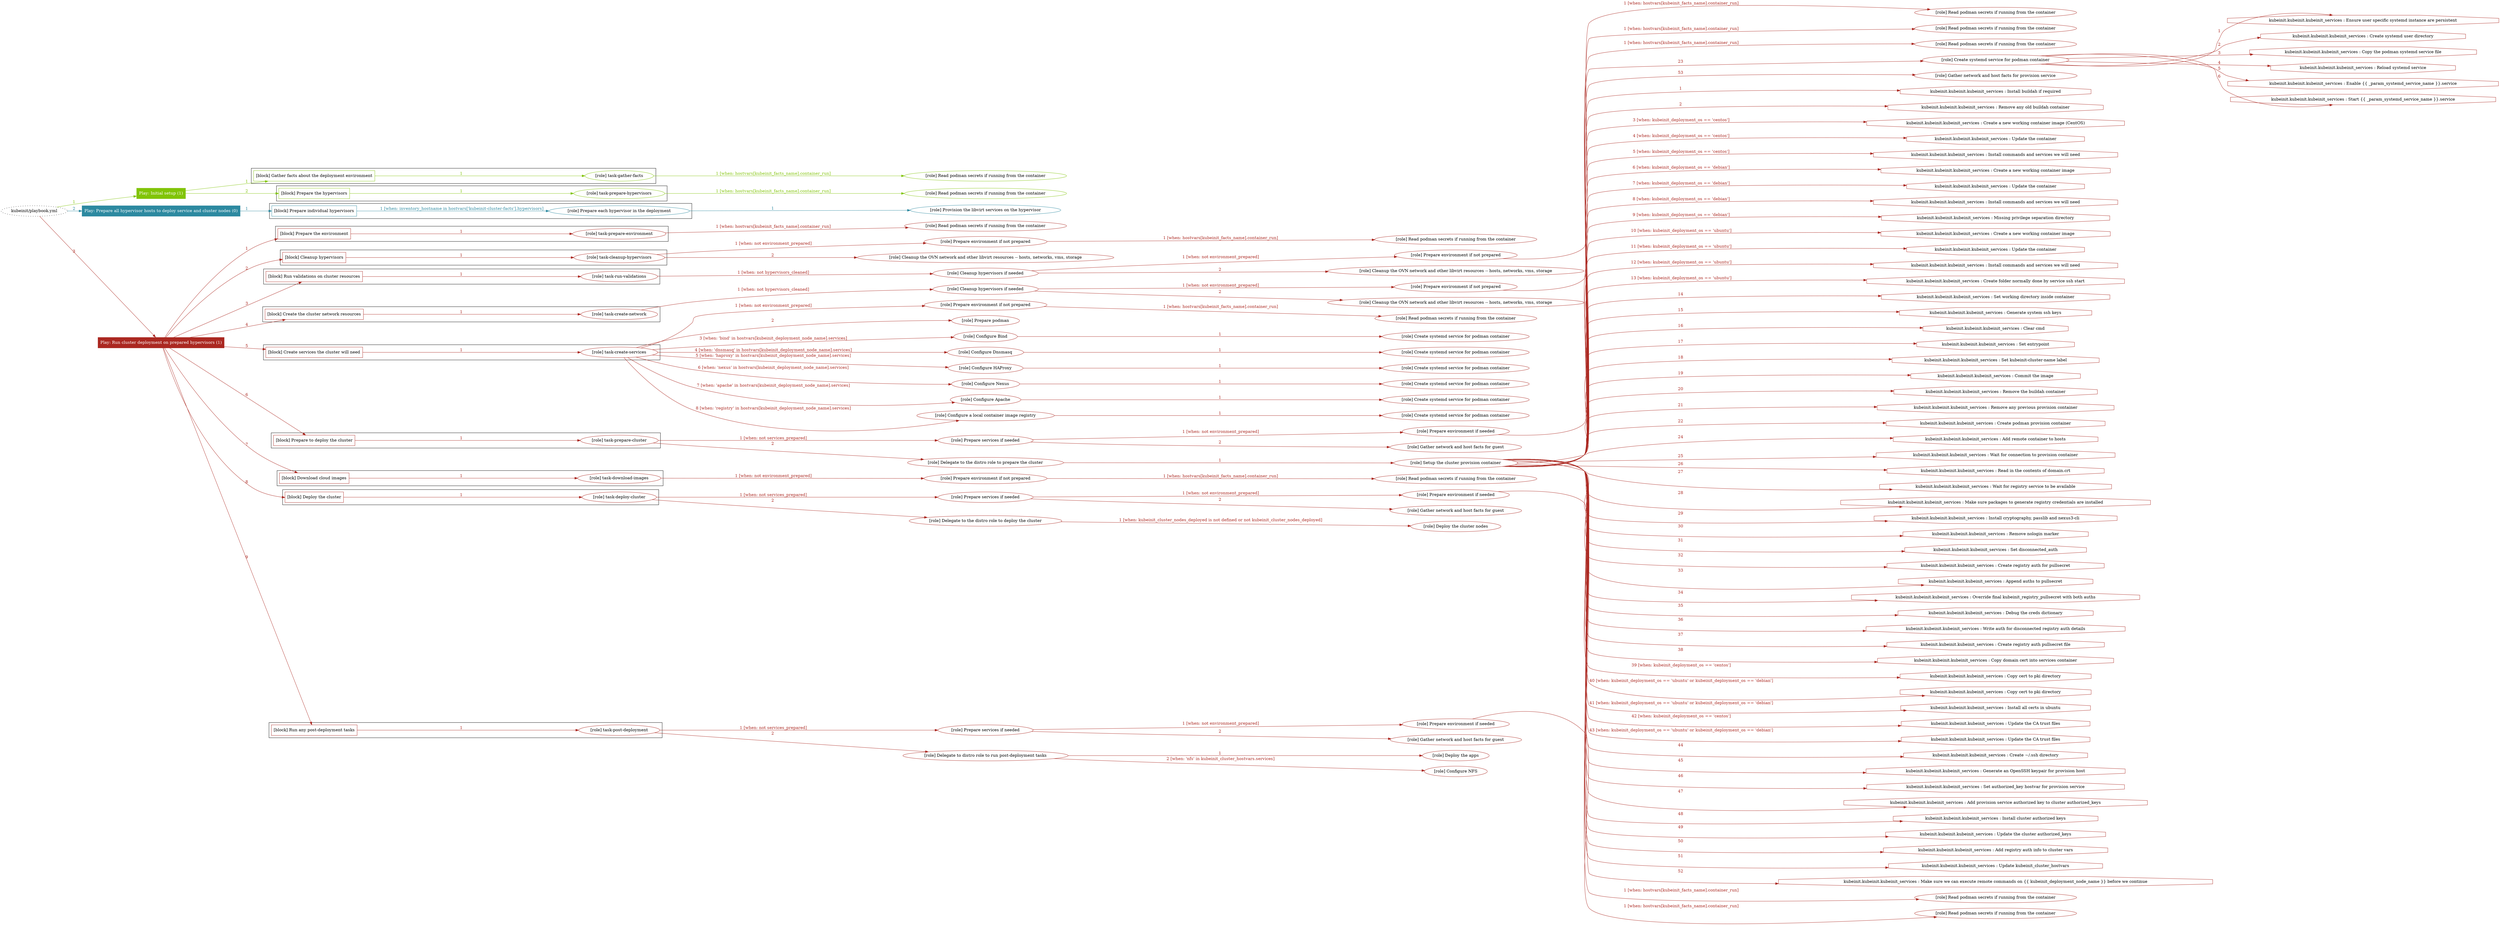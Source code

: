 digraph {
	graph [concentrate=true ordering=in rankdir=LR ratio=fill]
	edge [esep=5 sep=10]
	"kubeinit/playbook.yml" [id=root_node style=dotted]
	play_96ed039f [label="Play: Initial setup (1)" color="#81c408" fontcolor="#ffffff" id=play_96ed039f shape=box style=filled tooltip=localhost]
	"kubeinit/playbook.yml" -> play_96ed039f [label="1 " color="#81c408" fontcolor="#81c408" id=edge_e632dd22 labeltooltip="1 " tooltip="1 "]
	subgraph "Read podman secrets if running from the container" {
		role_5a0f2175 [label="[role] Read podman secrets if running from the container" color="#81c408" id=role_5a0f2175 tooltip="Read podman secrets if running from the container"]
	}
	subgraph "task-gather-facts" {
		role_fa67dedb [label="[role] task-gather-facts" color="#81c408" id=role_fa67dedb tooltip="task-gather-facts"]
		role_fa67dedb -> role_5a0f2175 [label="1 [when: hostvars[kubeinit_facts_name].container_run]" color="#81c408" fontcolor="#81c408" id=edge_08c2f544 labeltooltip="1 [when: hostvars[kubeinit_facts_name].container_run]" tooltip="1 [when: hostvars[kubeinit_facts_name].container_run]"]
	}
	subgraph "Read podman secrets if running from the container" {
		role_22f30b0b [label="[role] Read podman secrets if running from the container" color="#81c408" id=role_22f30b0b tooltip="Read podman secrets if running from the container"]
	}
	subgraph "task-prepare-hypervisors" {
		role_66ce602b [label="[role] task-prepare-hypervisors" color="#81c408" id=role_66ce602b tooltip="task-prepare-hypervisors"]
		role_66ce602b -> role_22f30b0b [label="1 [when: hostvars[kubeinit_facts_name].container_run]" color="#81c408" fontcolor="#81c408" id=edge_d58830e1 labeltooltip="1 [when: hostvars[kubeinit_facts_name].container_run]" tooltip="1 [when: hostvars[kubeinit_facts_name].container_run]"]
	}
	subgraph "Play: Initial setup (1)" {
		play_96ed039f -> block_78171567 [label=1 color="#81c408" fontcolor="#81c408" id=edge_e1ea8d1d labeltooltip=1 tooltip=1]
		subgraph cluster_block_78171567 {
			block_78171567 [label="[block] Gather facts about the deployment environment" color="#81c408" id=block_78171567 labeltooltip="Gather facts about the deployment environment" shape=box tooltip="Gather facts about the deployment environment"]
			block_78171567 -> role_fa67dedb [label="1 " color="#81c408" fontcolor="#81c408" id=edge_09b8126d labeltooltip="1 " tooltip="1 "]
		}
		play_96ed039f -> block_82d348a5 [label=2 color="#81c408" fontcolor="#81c408" id=edge_03741a8a labeltooltip=2 tooltip=2]
		subgraph cluster_block_82d348a5 {
			block_82d348a5 [label="[block] Prepare the hypervisors" color="#81c408" id=block_82d348a5 labeltooltip="Prepare the hypervisors" shape=box tooltip="Prepare the hypervisors"]
			block_82d348a5 -> role_66ce602b [label="1 " color="#81c408" fontcolor="#81c408" id=edge_3bb49238 labeltooltip="1 " tooltip="1 "]
		}
	}
	play_8990aef4 [label="Play: Prepare all hypervisor hosts to deploy service and cluster nodes (0)" color="#2c89a0" fontcolor="#ffffff" id=play_8990aef4 shape=box style=filled tooltip="Play: Prepare all hypervisor hosts to deploy service and cluster nodes (0)"]
	"kubeinit/playbook.yml" -> play_8990aef4 [label="2 " color="#2c89a0" fontcolor="#2c89a0" id=edge_ed5401e5 labeltooltip="2 " tooltip="2 "]
	subgraph "Provision the libvirt services on the hypervisor" {
		role_456d6f6e [label="[role] Provision the libvirt services on the hypervisor" color="#2c89a0" id=role_456d6f6e tooltip="Provision the libvirt services on the hypervisor"]
	}
	subgraph "Prepare each hypervisor in the deployment" {
		role_dd446361 [label="[role] Prepare each hypervisor in the deployment" color="#2c89a0" id=role_dd446361 tooltip="Prepare each hypervisor in the deployment"]
		role_dd446361 -> role_456d6f6e [label="1 " color="#2c89a0" fontcolor="#2c89a0" id=edge_05916cc2 labeltooltip="1 " tooltip="1 "]
	}
	subgraph "Play: Prepare all hypervisor hosts to deploy service and cluster nodes (0)" {
		play_8990aef4 -> block_e374440a [label=1 color="#2c89a0" fontcolor="#2c89a0" id=edge_8d3b353d labeltooltip=1 tooltip=1]
		subgraph cluster_block_e374440a {
			block_e374440a [label="[block] Prepare individual hypervisors" color="#2c89a0" id=block_e374440a labeltooltip="Prepare individual hypervisors" shape=box tooltip="Prepare individual hypervisors"]
			block_e374440a -> role_dd446361 [label="1 [when: inventory_hostname in hostvars['kubeinit-cluster-facts'].hypervisors]" color="#2c89a0" fontcolor="#2c89a0" id=edge_e119caa1 labeltooltip="1 [when: inventory_hostname in hostvars['kubeinit-cluster-facts'].hypervisors]" tooltip="1 [when: inventory_hostname in hostvars['kubeinit-cluster-facts'].hypervisors]"]
		}
	}
	play_2e851807 [label="Play: Run cluster deployment on prepared hypervisors (1)" color="#ab2821" fontcolor="#ffffff" id=play_2e851807 shape=box style=filled tooltip=localhost]
	"kubeinit/playbook.yml" -> play_2e851807 [label="3 " color="#ab2821" fontcolor="#ab2821" id=edge_094535fd labeltooltip="3 " tooltip="3 "]
	subgraph "Read podman secrets if running from the container" {
		role_f3aa1ca6 [label="[role] Read podman secrets if running from the container" color="#ab2821" id=role_f3aa1ca6 tooltip="Read podman secrets if running from the container"]
	}
	subgraph "task-prepare-environment" {
		role_d66da061 [label="[role] task-prepare-environment" color="#ab2821" id=role_d66da061 tooltip="task-prepare-environment"]
		role_d66da061 -> role_f3aa1ca6 [label="1 [when: hostvars[kubeinit_facts_name].container_run]" color="#ab2821" fontcolor="#ab2821" id=edge_ddd6fc45 labeltooltip="1 [when: hostvars[kubeinit_facts_name].container_run]" tooltip="1 [when: hostvars[kubeinit_facts_name].container_run]"]
	}
	subgraph "Read podman secrets if running from the container" {
		role_40814ab1 [label="[role] Read podman secrets if running from the container" color="#ab2821" id=role_40814ab1 tooltip="Read podman secrets if running from the container"]
	}
	subgraph "Prepare environment if not prepared" {
		role_5ba5dcf7 [label="[role] Prepare environment if not prepared" color="#ab2821" id=role_5ba5dcf7 tooltip="Prepare environment if not prepared"]
		role_5ba5dcf7 -> role_40814ab1 [label="1 [when: hostvars[kubeinit_facts_name].container_run]" color="#ab2821" fontcolor="#ab2821" id=edge_e2902fb8 labeltooltip="1 [when: hostvars[kubeinit_facts_name].container_run]" tooltip="1 [when: hostvars[kubeinit_facts_name].container_run]"]
	}
	subgraph "Cleanup the OVN network and other libvirt resources -- hosts, networks, vms, storage" {
		role_43ead4be [label="[role] Cleanup the OVN network and other libvirt resources -- hosts, networks, vms, storage" color="#ab2821" id=role_43ead4be tooltip="Cleanup the OVN network and other libvirt resources -- hosts, networks, vms, storage"]
	}
	subgraph "task-cleanup-hypervisors" {
		role_93b977eb [label="[role] task-cleanup-hypervisors" color="#ab2821" id=role_93b977eb tooltip="task-cleanup-hypervisors"]
		role_93b977eb -> role_5ba5dcf7 [label="1 [when: not environment_prepared]" color="#ab2821" fontcolor="#ab2821" id=edge_c258df31 labeltooltip="1 [when: not environment_prepared]" tooltip="1 [when: not environment_prepared]"]
		role_93b977eb -> role_43ead4be [label="2 " color="#ab2821" fontcolor="#ab2821" id=edge_ad7c93ee labeltooltip="2 " tooltip="2 "]
	}
	subgraph "Read podman secrets if running from the container" {
		role_15ee8e57 [label="[role] Read podman secrets if running from the container" color="#ab2821" id=role_15ee8e57 tooltip="Read podman secrets if running from the container"]
	}
	subgraph "Prepare environment if not prepared" {
		role_7124b30b [label="[role] Prepare environment if not prepared" color="#ab2821" id=role_7124b30b tooltip="Prepare environment if not prepared"]
		role_7124b30b -> role_15ee8e57 [label="1 [when: hostvars[kubeinit_facts_name].container_run]" color="#ab2821" fontcolor="#ab2821" id=edge_1968f870 labeltooltip="1 [when: hostvars[kubeinit_facts_name].container_run]" tooltip="1 [when: hostvars[kubeinit_facts_name].container_run]"]
	}
	subgraph "Cleanup the OVN network and other libvirt resources -- hosts, networks, vms, storage" {
		role_a2885f1a [label="[role] Cleanup the OVN network and other libvirt resources -- hosts, networks, vms, storage" color="#ab2821" id=role_a2885f1a tooltip="Cleanup the OVN network and other libvirt resources -- hosts, networks, vms, storage"]
	}
	subgraph "Cleanup hypervisors if needed" {
		role_ab062019 [label="[role] Cleanup hypervisors if needed" color="#ab2821" id=role_ab062019 tooltip="Cleanup hypervisors if needed"]
		role_ab062019 -> role_7124b30b [label="1 [when: not environment_prepared]" color="#ab2821" fontcolor="#ab2821" id=edge_56485502 labeltooltip="1 [when: not environment_prepared]" tooltip="1 [when: not environment_prepared]"]
		role_ab062019 -> role_a2885f1a [label="2 " color="#ab2821" fontcolor="#ab2821" id=edge_052b71a5 labeltooltip="2 " tooltip="2 "]
	}
	subgraph "task-run-validations" {
		role_4ae24933 [label="[role] task-run-validations" color="#ab2821" id=role_4ae24933 tooltip="task-run-validations"]
		role_4ae24933 -> role_ab062019 [label="1 [when: not hypervisors_cleaned]" color="#ab2821" fontcolor="#ab2821" id=edge_74b66fc8 labeltooltip="1 [when: not hypervisors_cleaned]" tooltip="1 [when: not hypervisors_cleaned]"]
	}
	subgraph "Read podman secrets if running from the container" {
		role_47cff0ff [label="[role] Read podman secrets if running from the container" color="#ab2821" id=role_47cff0ff tooltip="Read podman secrets if running from the container"]
	}
	subgraph "Prepare environment if not prepared" {
		role_e969a3a4 [label="[role] Prepare environment if not prepared" color="#ab2821" id=role_e969a3a4 tooltip="Prepare environment if not prepared"]
		role_e969a3a4 -> role_47cff0ff [label="1 [when: hostvars[kubeinit_facts_name].container_run]" color="#ab2821" fontcolor="#ab2821" id=edge_b3b25ca2 labeltooltip="1 [when: hostvars[kubeinit_facts_name].container_run]" tooltip="1 [when: hostvars[kubeinit_facts_name].container_run]"]
	}
	subgraph "Cleanup the OVN network and other libvirt resources -- hosts, networks, vms, storage" {
		role_f8142e8d [label="[role] Cleanup the OVN network and other libvirt resources -- hosts, networks, vms, storage" color="#ab2821" id=role_f8142e8d tooltip="Cleanup the OVN network and other libvirt resources -- hosts, networks, vms, storage"]
	}
	subgraph "Cleanup hypervisors if needed" {
		role_f99523fa [label="[role] Cleanup hypervisors if needed" color="#ab2821" id=role_f99523fa tooltip="Cleanup hypervisors if needed"]
		role_f99523fa -> role_e969a3a4 [label="1 [when: not environment_prepared]" color="#ab2821" fontcolor="#ab2821" id=edge_562b89e0 labeltooltip="1 [when: not environment_prepared]" tooltip="1 [when: not environment_prepared]"]
		role_f99523fa -> role_f8142e8d [label="2 " color="#ab2821" fontcolor="#ab2821" id=edge_30c29c9e labeltooltip="2 " tooltip="2 "]
	}
	subgraph "task-create-network" {
		role_a1d6e7b8 [label="[role] task-create-network" color="#ab2821" id=role_a1d6e7b8 tooltip="task-create-network"]
		role_a1d6e7b8 -> role_f99523fa [label="1 [when: not hypervisors_cleaned]" color="#ab2821" fontcolor="#ab2821" id=edge_f089bb5e labeltooltip="1 [when: not hypervisors_cleaned]" tooltip="1 [when: not hypervisors_cleaned]"]
	}
	subgraph "Read podman secrets if running from the container" {
		role_5c24a4ed [label="[role] Read podman secrets if running from the container" color="#ab2821" id=role_5c24a4ed tooltip="Read podman secrets if running from the container"]
	}
	subgraph "Prepare environment if not prepared" {
		role_5a515cd7 [label="[role] Prepare environment if not prepared" color="#ab2821" id=role_5a515cd7 tooltip="Prepare environment if not prepared"]
		role_5a515cd7 -> role_5c24a4ed [label="1 [when: hostvars[kubeinit_facts_name].container_run]" color="#ab2821" fontcolor="#ab2821" id=edge_f82e76bf labeltooltip="1 [when: hostvars[kubeinit_facts_name].container_run]" tooltip="1 [when: hostvars[kubeinit_facts_name].container_run]"]
	}
	subgraph "Prepare podman" {
		role_db547b8f [label="[role] Prepare podman" color="#ab2821" id=role_db547b8f tooltip="Prepare podman"]
	}
	subgraph "Create systemd service for podman container" {
		role_ac7cead8 [label="[role] Create systemd service for podman container" color="#ab2821" id=role_ac7cead8 tooltip="Create systemd service for podman container"]
	}
	subgraph "Configure Bind" {
		role_87d029be [label="[role] Configure Bind" color="#ab2821" id=role_87d029be tooltip="Configure Bind"]
		role_87d029be -> role_ac7cead8 [label="1 " color="#ab2821" fontcolor="#ab2821" id=edge_3216a25b labeltooltip="1 " tooltip="1 "]
	}
	subgraph "Create systemd service for podman container" {
		role_5d48b867 [label="[role] Create systemd service for podman container" color="#ab2821" id=role_5d48b867 tooltip="Create systemd service for podman container"]
	}
	subgraph "Configure Dnsmasq" {
		role_99474c92 [label="[role] Configure Dnsmasq" color="#ab2821" id=role_99474c92 tooltip="Configure Dnsmasq"]
		role_99474c92 -> role_5d48b867 [label="1 " color="#ab2821" fontcolor="#ab2821" id=edge_0ce523ca labeltooltip="1 " tooltip="1 "]
	}
	subgraph "Create systemd service for podman container" {
		role_c43502cb [label="[role] Create systemd service for podman container" color="#ab2821" id=role_c43502cb tooltip="Create systemd service for podman container"]
	}
	subgraph "Configure HAProxy" {
		role_78dec532 [label="[role] Configure HAProxy" color="#ab2821" id=role_78dec532 tooltip="Configure HAProxy"]
		role_78dec532 -> role_c43502cb [label="1 " color="#ab2821" fontcolor="#ab2821" id=edge_a4fc6b0a labeltooltip="1 " tooltip="1 "]
	}
	subgraph "Create systemd service for podman container" {
		role_593a920b [label="[role] Create systemd service for podman container" color="#ab2821" id=role_593a920b tooltip="Create systemd service for podman container"]
	}
	subgraph "Configure Nexus" {
		role_dcd66535 [label="[role] Configure Nexus" color="#ab2821" id=role_dcd66535 tooltip="Configure Nexus"]
		role_dcd66535 -> role_593a920b [label="1 " color="#ab2821" fontcolor="#ab2821" id=edge_70b535ee labeltooltip="1 " tooltip="1 "]
	}
	subgraph "Create systemd service for podman container" {
		role_acae8948 [label="[role] Create systemd service for podman container" color="#ab2821" id=role_acae8948 tooltip="Create systemd service for podman container"]
	}
	subgraph "Configure Apache" {
		role_9e844d76 [label="[role] Configure Apache" color="#ab2821" id=role_9e844d76 tooltip="Configure Apache"]
		role_9e844d76 -> role_acae8948 [label="1 " color="#ab2821" fontcolor="#ab2821" id=edge_a77faa44 labeltooltip="1 " tooltip="1 "]
	}
	subgraph "Create systemd service for podman container" {
		role_0a5ebc4e [label="[role] Create systemd service for podman container" color="#ab2821" id=role_0a5ebc4e tooltip="Create systemd service for podman container"]
	}
	subgraph "Configure a local container image registry" {
		role_d486be48 [label="[role] Configure a local container image registry" color="#ab2821" id=role_d486be48 tooltip="Configure a local container image registry"]
		role_d486be48 -> role_0a5ebc4e [label="1 " color="#ab2821" fontcolor="#ab2821" id=edge_82db4e98 labeltooltip="1 " tooltip="1 "]
	}
	subgraph "task-create-services" {
		role_2e72ad28 [label="[role] task-create-services" color="#ab2821" id=role_2e72ad28 tooltip="task-create-services"]
		role_2e72ad28 -> role_5a515cd7 [label="1 [when: not environment_prepared]" color="#ab2821" fontcolor="#ab2821" id=edge_cdda0850 labeltooltip="1 [when: not environment_prepared]" tooltip="1 [when: not environment_prepared]"]
		role_2e72ad28 -> role_db547b8f [label="2 " color="#ab2821" fontcolor="#ab2821" id=edge_c59939e4 labeltooltip="2 " tooltip="2 "]
		role_2e72ad28 -> role_87d029be [label="3 [when: 'bind' in hostvars[kubeinit_deployment_node_name].services]" color="#ab2821" fontcolor="#ab2821" id=edge_5e153835 labeltooltip="3 [when: 'bind' in hostvars[kubeinit_deployment_node_name].services]" tooltip="3 [when: 'bind' in hostvars[kubeinit_deployment_node_name].services]"]
		role_2e72ad28 -> role_99474c92 [label="4 [when: 'dnsmasq' in hostvars[kubeinit_deployment_node_name].services]" color="#ab2821" fontcolor="#ab2821" id=edge_53c4944a labeltooltip="4 [when: 'dnsmasq' in hostvars[kubeinit_deployment_node_name].services]" tooltip="4 [when: 'dnsmasq' in hostvars[kubeinit_deployment_node_name].services]"]
		role_2e72ad28 -> role_78dec532 [label="5 [when: 'haproxy' in hostvars[kubeinit_deployment_node_name].services]" color="#ab2821" fontcolor="#ab2821" id=edge_be91c8a6 labeltooltip="5 [when: 'haproxy' in hostvars[kubeinit_deployment_node_name].services]" tooltip="5 [when: 'haproxy' in hostvars[kubeinit_deployment_node_name].services]"]
		role_2e72ad28 -> role_dcd66535 [label="6 [when: 'nexus' in hostvars[kubeinit_deployment_node_name].services]" color="#ab2821" fontcolor="#ab2821" id=edge_525cb074 labeltooltip="6 [when: 'nexus' in hostvars[kubeinit_deployment_node_name].services]" tooltip="6 [when: 'nexus' in hostvars[kubeinit_deployment_node_name].services]"]
		role_2e72ad28 -> role_9e844d76 [label="7 [when: 'apache' in hostvars[kubeinit_deployment_node_name].services]" color="#ab2821" fontcolor="#ab2821" id=edge_aaf2b83e labeltooltip="7 [when: 'apache' in hostvars[kubeinit_deployment_node_name].services]" tooltip="7 [when: 'apache' in hostvars[kubeinit_deployment_node_name].services]"]
		role_2e72ad28 -> role_d486be48 [label="8 [when: 'registry' in hostvars[kubeinit_deployment_node_name].services]" color="#ab2821" fontcolor="#ab2821" id=edge_928931c8 labeltooltip="8 [when: 'registry' in hostvars[kubeinit_deployment_node_name].services]" tooltip="8 [when: 'registry' in hostvars[kubeinit_deployment_node_name].services]"]
	}
	subgraph "Read podman secrets if running from the container" {
		role_971dda75 [label="[role] Read podman secrets if running from the container" color="#ab2821" id=role_971dda75 tooltip="Read podman secrets if running from the container"]
	}
	subgraph "Prepare environment if needed" {
		role_f16225b8 [label="[role] Prepare environment if needed" color="#ab2821" id=role_f16225b8 tooltip="Prepare environment if needed"]
		role_f16225b8 -> role_971dda75 [label="1 [when: hostvars[kubeinit_facts_name].container_run]" color="#ab2821" fontcolor="#ab2821" id=edge_7e3678cb labeltooltip="1 [when: hostvars[kubeinit_facts_name].container_run]" tooltip="1 [when: hostvars[kubeinit_facts_name].container_run]"]
	}
	subgraph "Gather network and host facts for guest" {
		role_9a1ae834 [label="[role] Gather network and host facts for guest" color="#ab2821" id=role_9a1ae834 tooltip="Gather network and host facts for guest"]
	}
	subgraph "Prepare services if needed" {
		role_64df41fb [label="[role] Prepare services if needed" color="#ab2821" id=role_64df41fb tooltip="Prepare services if needed"]
		role_64df41fb -> role_f16225b8 [label="1 [when: not environment_prepared]" color="#ab2821" fontcolor="#ab2821" id=edge_33737d9d labeltooltip="1 [when: not environment_prepared]" tooltip="1 [when: not environment_prepared]"]
		role_64df41fb -> role_9a1ae834 [label="2 " color="#ab2821" fontcolor="#ab2821" id=edge_c0205f81 labeltooltip="2 " tooltip="2 "]
	}
	subgraph "Create systemd service for podman container" {
		role_86f853a4 [label="[role] Create systemd service for podman container" color="#ab2821" id=role_86f853a4 tooltip="Create systemd service for podman container"]
		task_ed9c29fc [label="kubeinit.kubeinit.kubeinit_services : Ensure user specific systemd instance are persistent" color="#ab2821" id=task_ed9c29fc shape=octagon tooltip="kubeinit.kubeinit.kubeinit_services : Ensure user specific systemd instance are persistent"]
		role_86f853a4 -> task_ed9c29fc [label="1 " color="#ab2821" fontcolor="#ab2821" id=edge_eb60b9f1 labeltooltip="1 " tooltip="1 "]
		task_5cfe6425 [label="kubeinit.kubeinit.kubeinit_services : Create systemd user directory" color="#ab2821" id=task_5cfe6425 shape=octagon tooltip="kubeinit.kubeinit.kubeinit_services : Create systemd user directory"]
		role_86f853a4 -> task_5cfe6425 [label="2 " color="#ab2821" fontcolor="#ab2821" id=edge_7d99e70b labeltooltip="2 " tooltip="2 "]
		task_da111c20 [label="kubeinit.kubeinit.kubeinit_services : Copy the podman systemd service file" color="#ab2821" id=task_da111c20 shape=octagon tooltip="kubeinit.kubeinit.kubeinit_services : Copy the podman systemd service file"]
		role_86f853a4 -> task_da111c20 [label="3 " color="#ab2821" fontcolor="#ab2821" id=edge_c76fd5cf labeltooltip="3 " tooltip="3 "]
		task_b31edeb0 [label="kubeinit.kubeinit.kubeinit_services : Reload systemd service" color="#ab2821" id=task_b31edeb0 shape=octagon tooltip="kubeinit.kubeinit.kubeinit_services : Reload systemd service"]
		role_86f853a4 -> task_b31edeb0 [label="4 " color="#ab2821" fontcolor="#ab2821" id=edge_62a50d8c labeltooltip="4 " tooltip="4 "]
		task_96d3f766 [label="kubeinit.kubeinit.kubeinit_services : Enable {{ _param_systemd_service_name }}.service" color="#ab2821" id=task_96d3f766 shape=octagon tooltip="kubeinit.kubeinit.kubeinit_services : Enable {{ _param_systemd_service_name }}.service"]
		role_86f853a4 -> task_96d3f766 [label="5 " color="#ab2821" fontcolor="#ab2821" id=edge_2a239a0f labeltooltip="5 " tooltip="5 "]
		task_e2ae53b6 [label="kubeinit.kubeinit.kubeinit_services : Start {{ _param_systemd_service_name }}.service" color="#ab2821" id=task_e2ae53b6 shape=octagon tooltip="kubeinit.kubeinit.kubeinit_services : Start {{ _param_systemd_service_name }}.service"]
		role_86f853a4 -> task_e2ae53b6 [label="6 " color="#ab2821" fontcolor="#ab2821" id=edge_8f7d4916 labeltooltip="6 " tooltip="6 "]
	}
	subgraph "Gather network and host facts for provision service" {
		role_0bfbfe5b [label="[role] Gather network and host facts for provision service" color="#ab2821" id=role_0bfbfe5b tooltip="Gather network and host facts for provision service"]
	}
	subgraph "Setup the cluster provision container" {
		role_80ab8407 [label="[role] Setup the cluster provision container" color="#ab2821" id=role_80ab8407 tooltip="Setup the cluster provision container"]
		task_0eda63f1 [label="kubeinit.kubeinit.kubeinit_services : Install buildah if required" color="#ab2821" id=task_0eda63f1 shape=octagon tooltip="kubeinit.kubeinit.kubeinit_services : Install buildah if required"]
		role_80ab8407 -> task_0eda63f1 [label="1 " color="#ab2821" fontcolor="#ab2821" id=edge_2aa75a4a labeltooltip="1 " tooltip="1 "]
		task_202d0e60 [label="kubeinit.kubeinit.kubeinit_services : Remove any old buildah container" color="#ab2821" id=task_202d0e60 shape=octagon tooltip="kubeinit.kubeinit.kubeinit_services : Remove any old buildah container"]
		role_80ab8407 -> task_202d0e60 [label="2 " color="#ab2821" fontcolor="#ab2821" id=edge_dfa05737 labeltooltip="2 " tooltip="2 "]
		task_cd0099f6 [label="kubeinit.kubeinit.kubeinit_services : Create a new working container image (CentOS)" color="#ab2821" id=task_cd0099f6 shape=octagon tooltip="kubeinit.kubeinit.kubeinit_services : Create a new working container image (CentOS)"]
		role_80ab8407 -> task_cd0099f6 [label="3 [when: kubeinit_deployment_os == 'centos']" color="#ab2821" fontcolor="#ab2821" id=edge_3a9dc6fe labeltooltip="3 [when: kubeinit_deployment_os == 'centos']" tooltip="3 [when: kubeinit_deployment_os == 'centos']"]
		task_1d8353f8 [label="kubeinit.kubeinit.kubeinit_services : Update the container" color="#ab2821" id=task_1d8353f8 shape=octagon tooltip="kubeinit.kubeinit.kubeinit_services : Update the container"]
		role_80ab8407 -> task_1d8353f8 [label="4 [when: kubeinit_deployment_os == 'centos']" color="#ab2821" fontcolor="#ab2821" id=edge_eb23d9fb labeltooltip="4 [when: kubeinit_deployment_os == 'centos']" tooltip="4 [when: kubeinit_deployment_os == 'centos']"]
		task_ce3d8872 [label="kubeinit.kubeinit.kubeinit_services : Install commands and services we will need" color="#ab2821" id=task_ce3d8872 shape=octagon tooltip="kubeinit.kubeinit.kubeinit_services : Install commands and services we will need"]
		role_80ab8407 -> task_ce3d8872 [label="5 [when: kubeinit_deployment_os == 'centos']" color="#ab2821" fontcolor="#ab2821" id=edge_0c886ba5 labeltooltip="5 [when: kubeinit_deployment_os == 'centos']" tooltip="5 [when: kubeinit_deployment_os == 'centos']"]
		task_a02712ec [label="kubeinit.kubeinit.kubeinit_services : Create a new working container image" color="#ab2821" id=task_a02712ec shape=octagon tooltip="kubeinit.kubeinit.kubeinit_services : Create a new working container image"]
		role_80ab8407 -> task_a02712ec [label="6 [when: kubeinit_deployment_os == 'debian']" color="#ab2821" fontcolor="#ab2821" id=edge_27ee5165 labeltooltip="6 [when: kubeinit_deployment_os == 'debian']" tooltip="6 [when: kubeinit_deployment_os == 'debian']"]
		task_ea80e908 [label="kubeinit.kubeinit.kubeinit_services : Update the container" color="#ab2821" id=task_ea80e908 shape=octagon tooltip="kubeinit.kubeinit.kubeinit_services : Update the container"]
		role_80ab8407 -> task_ea80e908 [label="7 [when: kubeinit_deployment_os == 'debian']" color="#ab2821" fontcolor="#ab2821" id=edge_09ea8c4c labeltooltip="7 [when: kubeinit_deployment_os == 'debian']" tooltip="7 [when: kubeinit_deployment_os == 'debian']"]
		task_a0327ad4 [label="kubeinit.kubeinit.kubeinit_services : Install commands and services we will need" color="#ab2821" id=task_a0327ad4 shape=octagon tooltip="kubeinit.kubeinit.kubeinit_services : Install commands and services we will need"]
		role_80ab8407 -> task_a0327ad4 [label="8 [when: kubeinit_deployment_os == 'debian']" color="#ab2821" fontcolor="#ab2821" id=edge_99adae94 labeltooltip="8 [when: kubeinit_deployment_os == 'debian']" tooltip="8 [when: kubeinit_deployment_os == 'debian']"]
		task_e384148b [label="kubeinit.kubeinit.kubeinit_services : Missing privilege separation directory" color="#ab2821" id=task_e384148b shape=octagon tooltip="kubeinit.kubeinit.kubeinit_services : Missing privilege separation directory"]
		role_80ab8407 -> task_e384148b [label="9 [when: kubeinit_deployment_os == 'debian']" color="#ab2821" fontcolor="#ab2821" id=edge_1910a00d labeltooltip="9 [when: kubeinit_deployment_os == 'debian']" tooltip="9 [when: kubeinit_deployment_os == 'debian']"]
		task_211a6f3d [label="kubeinit.kubeinit.kubeinit_services : Create a new working container image" color="#ab2821" id=task_211a6f3d shape=octagon tooltip="kubeinit.kubeinit.kubeinit_services : Create a new working container image"]
		role_80ab8407 -> task_211a6f3d [label="10 [when: kubeinit_deployment_os == 'ubuntu']" color="#ab2821" fontcolor="#ab2821" id=edge_ad7c9075 labeltooltip="10 [when: kubeinit_deployment_os == 'ubuntu']" tooltip="10 [when: kubeinit_deployment_os == 'ubuntu']"]
		task_b5df9631 [label="kubeinit.kubeinit.kubeinit_services : Update the container" color="#ab2821" id=task_b5df9631 shape=octagon tooltip="kubeinit.kubeinit.kubeinit_services : Update the container"]
		role_80ab8407 -> task_b5df9631 [label="11 [when: kubeinit_deployment_os == 'ubuntu']" color="#ab2821" fontcolor="#ab2821" id=edge_c70494f6 labeltooltip="11 [when: kubeinit_deployment_os == 'ubuntu']" tooltip="11 [when: kubeinit_deployment_os == 'ubuntu']"]
		task_b416665d [label="kubeinit.kubeinit.kubeinit_services : Install commands and services we will need" color="#ab2821" id=task_b416665d shape=octagon tooltip="kubeinit.kubeinit.kubeinit_services : Install commands and services we will need"]
		role_80ab8407 -> task_b416665d [label="12 [when: kubeinit_deployment_os == 'ubuntu']" color="#ab2821" fontcolor="#ab2821" id=edge_59d9b7bc labeltooltip="12 [when: kubeinit_deployment_os == 'ubuntu']" tooltip="12 [when: kubeinit_deployment_os == 'ubuntu']"]
		task_4eb61957 [label="kubeinit.kubeinit.kubeinit_services : Create folder normally done by service ssh start" color="#ab2821" id=task_4eb61957 shape=octagon tooltip="kubeinit.kubeinit.kubeinit_services : Create folder normally done by service ssh start"]
		role_80ab8407 -> task_4eb61957 [label="13 [when: kubeinit_deployment_os == 'ubuntu']" color="#ab2821" fontcolor="#ab2821" id=edge_bc0cf13b labeltooltip="13 [when: kubeinit_deployment_os == 'ubuntu']" tooltip="13 [when: kubeinit_deployment_os == 'ubuntu']"]
		task_4d5433a7 [label="kubeinit.kubeinit.kubeinit_services : Set working directory inside container" color="#ab2821" id=task_4d5433a7 shape=octagon tooltip="kubeinit.kubeinit.kubeinit_services : Set working directory inside container"]
		role_80ab8407 -> task_4d5433a7 [label="14 " color="#ab2821" fontcolor="#ab2821" id=edge_f7c43685 labeltooltip="14 " tooltip="14 "]
		task_932cceb2 [label="kubeinit.kubeinit.kubeinit_services : Generate system ssh keys" color="#ab2821" id=task_932cceb2 shape=octagon tooltip="kubeinit.kubeinit.kubeinit_services : Generate system ssh keys"]
		role_80ab8407 -> task_932cceb2 [label="15 " color="#ab2821" fontcolor="#ab2821" id=edge_835d201c labeltooltip="15 " tooltip="15 "]
		task_90e314b4 [label="kubeinit.kubeinit.kubeinit_services : Clear cmd" color="#ab2821" id=task_90e314b4 shape=octagon tooltip="kubeinit.kubeinit.kubeinit_services : Clear cmd"]
		role_80ab8407 -> task_90e314b4 [label="16 " color="#ab2821" fontcolor="#ab2821" id=edge_f71f0358 labeltooltip="16 " tooltip="16 "]
		task_343a518e [label="kubeinit.kubeinit.kubeinit_services : Set entrypoint" color="#ab2821" id=task_343a518e shape=octagon tooltip="kubeinit.kubeinit.kubeinit_services : Set entrypoint"]
		role_80ab8407 -> task_343a518e [label="17 " color="#ab2821" fontcolor="#ab2821" id=edge_a52b5db1 labeltooltip="17 " tooltip="17 "]
		task_07fb954c [label="kubeinit.kubeinit.kubeinit_services : Set kubeinit-cluster-name label" color="#ab2821" id=task_07fb954c shape=octagon tooltip="kubeinit.kubeinit.kubeinit_services : Set kubeinit-cluster-name label"]
		role_80ab8407 -> task_07fb954c [label="18 " color="#ab2821" fontcolor="#ab2821" id=edge_df72daff labeltooltip="18 " tooltip="18 "]
		task_718bd256 [label="kubeinit.kubeinit.kubeinit_services : Commit the image" color="#ab2821" id=task_718bd256 shape=octagon tooltip="kubeinit.kubeinit.kubeinit_services : Commit the image"]
		role_80ab8407 -> task_718bd256 [label="19 " color="#ab2821" fontcolor="#ab2821" id=edge_7c0a6977 labeltooltip="19 " tooltip="19 "]
		task_0ebe992c [label="kubeinit.kubeinit.kubeinit_services : Remove the buildah container" color="#ab2821" id=task_0ebe992c shape=octagon tooltip="kubeinit.kubeinit.kubeinit_services : Remove the buildah container"]
		role_80ab8407 -> task_0ebe992c [label="20 " color="#ab2821" fontcolor="#ab2821" id=edge_95d59e5a labeltooltip="20 " tooltip="20 "]
		task_847a7166 [label="kubeinit.kubeinit.kubeinit_services : Remove any previous provision container" color="#ab2821" id=task_847a7166 shape=octagon tooltip="kubeinit.kubeinit.kubeinit_services : Remove any previous provision container"]
		role_80ab8407 -> task_847a7166 [label="21 " color="#ab2821" fontcolor="#ab2821" id=edge_cc4e3f9a labeltooltip="21 " tooltip="21 "]
		task_154cd311 [label="kubeinit.kubeinit.kubeinit_services : Create podman provision container" color="#ab2821" id=task_154cd311 shape=octagon tooltip="kubeinit.kubeinit.kubeinit_services : Create podman provision container"]
		role_80ab8407 -> task_154cd311 [label="22 " color="#ab2821" fontcolor="#ab2821" id=edge_7b7c079f labeltooltip="22 " tooltip="22 "]
		role_80ab8407 -> role_86f853a4 [label="23 " color="#ab2821" fontcolor="#ab2821" id=edge_224f3675 labeltooltip="23 " tooltip="23 "]
		task_a4a0165a [label="kubeinit.kubeinit.kubeinit_services : Add remote container to hosts" color="#ab2821" id=task_a4a0165a shape=octagon tooltip="kubeinit.kubeinit.kubeinit_services : Add remote container to hosts"]
		role_80ab8407 -> task_a4a0165a [label="24 " color="#ab2821" fontcolor="#ab2821" id=edge_b59dc580 labeltooltip="24 " tooltip="24 "]
		task_d69b57c5 [label="kubeinit.kubeinit.kubeinit_services : Wait for connection to provision container" color="#ab2821" id=task_d69b57c5 shape=octagon tooltip="kubeinit.kubeinit.kubeinit_services : Wait for connection to provision container"]
		role_80ab8407 -> task_d69b57c5 [label="25 " color="#ab2821" fontcolor="#ab2821" id=edge_0256c5b8 labeltooltip="25 " tooltip="25 "]
		task_48d7868d [label="kubeinit.kubeinit.kubeinit_services : Read in the contents of domain.crt" color="#ab2821" id=task_48d7868d shape=octagon tooltip="kubeinit.kubeinit.kubeinit_services : Read in the contents of domain.crt"]
		role_80ab8407 -> task_48d7868d [label="26 " color="#ab2821" fontcolor="#ab2821" id=edge_94810991 labeltooltip="26 " tooltip="26 "]
		task_8d76b3f7 [label="kubeinit.kubeinit.kubeinit_services : Wait for registry service to be available" color="#ab2821" id=task_8d76b3f7 shape=octagon tooltip="kubeinit.kubeinit.kubeinit_services : Wait for registry service to be available"]
		role_80ab8407 -> task_8d76b3f7 [label="27 " color="#ab2821" fontcolor="#ab2821" id=edge_03d78409 labeltooltip="27 " tooltip="27 "]
		task_8fac1dbf [label="kubeinit.kubeinit.kubeinit_services : Make sure packages to generate registry credentials are installed" color="#ab2821" id=task_8fac1dbf shape=octagon tooltip="kubeinit.kubeinit.kubeinit_services : Make sure packages to generate registry credentials are installed"]
		role_80ab8407 -> task_8fac1dbf [label="28 " color="#ab2821" fontcolor="#ab2821" id=edge_331279d1 labeltooltip="28 " tooltip="28 "]
		task_c2f32ff5 [label="kubeinit.kubeinit.kubeinit_services : Install cryptography, passlib and nexus3-cli" color="#ab2821" id=task_c2f32ff5 shape=octagon tooltip="kubeinit.kubeinit.kubeinit_services : Install cryptography, passlib and nexus3-cli"]
		role_80ab8407 -> task_c2f32ff5 [label="29 " color="#ab2821" fontcolor="#ab2821" id=edge_da5ec320 labeltooltip="29 " tooltip="29 "]
		task_ecf3f3dd [label="kubeinit.kubeinit.kubeinit_services : Remove nologin marker" color="#ab2821" id=task_ecf3f3dd shape=octagon tooltip="kubeinit.kubeinit.kubeinit_services : Remove nologin marker"]
		role_80ab8407 -> task_ecf3f3dd [label="30 " color="#ab2821" fontcolor="#ab2821" id=edge_07e6b5e7 labeltooltip="30 " tooltip="30 "]
		task_f6daf57d [label="kubeinit.kubeinit.kubeinit_services : Set disconnected_auth" color="#ab2821" id=task_f6daf57d shape=octagon tooltip="kubeinit.kubeinit.kubeinit_services : Set disconnected_auth"]
		role_80ab8407 -> task_f6daf57d [label="31 " color="#ab2821" fontcolor="#ab2821" id=edge_7b695727 labeltooltip="31 " tooltip="31 "]
		task_19dfaa46 [label="kubeinit.kubeinit.kubeinit_services : Create registry auth for pullsecret" color="#ab2821" id=task_19dfaa46 shape=octagon tooltip="kubeinit.kubeinit.kubeinit_services : Create registry auth for pullsecret"]
		role_80ab8407 -> task_19dfaa46 [label="32 " color="#ab2821" fontcolor="#ab2821" id=edge_6a152041 labeltooltip="32 " tooltip="32 "]
		task_80bdec8a [label="kubeinit.kubeinit.kubeinit_services : Append auths to pullsecret" color="#ab2821" id=task_80bdec8a shape=octagon tooltip="kubeinit.kubeinit.kubeinit_services : Append auths to pullsecret"]
		role_80ab8407 -> task_80bdec8a [label="33 " color="#ab2821" fontcolor="#ab2821" id=edge_b5f9b933 labeltooltip="33 " tooltip="33 "]
		task_4c95edfe [label="kubeinit.kubeinit.kubeinit_services : Override final kubeinit_registry_pullsecret with both auths" color="#ab2821" id=task_4c95edfe shape=octagon tooltip="kubeinit.kubeinit.kubeinit_services : Override final kubeinit_registry_pullsecret with both auths"]
		role_80ab8407 -> task_4c95edfe [label="34 " color="#ab2821" fontcolor="#ab2821" id=edge_f98a7be8 labeltooltip="34 " tooltip="34 "]
		task_9402046a [label="kubeinit.kubeinit.kubeinit_services : Debug the creds dictionary" color="#ab2821" id=task_9402046a shape=octagon tooltip="kubeinit.kubeinit.kubeinit_services : Debug the creds dictionary"]
		role_80ab8407 -> task_9402046a [label="35 " color="#ab2821" fontcolor="#ab2821" id=edge_9d4b5134 labeltooltip="35 " tooltip="35 "]
		task_a6678d7b [label="kubeinit.kubeinit.kubeinit_services : Write auth for disconnected registry auth details" color="#ab2821" id=task_a6678d7b shape=octagon tooltip="kubeinit.kubeinit.kubeinit_services : Write auth for disconnected registry auth details"]
		role_80ab8407 -> task_a6678d7b [label="36 " color="#ab2821" fontcolor="#ab2821" id=edge_eb67dae1 labeltooltip="36 " tooltip="36 "]
		task_dee35427 [label="kubeinit.kubeinit.kubeinit_services : Create registry auth pullsecret file" color="#ab2821" id=task_dee35427 shape=octagon tooltip="kubeinit.kubeinit.kubeinit_services : Create registry auth pullsecret file"]
		role_80ab8407 -> task_dee35427 [label="37 " color="#ab2821" fontcolor="#ab2821" id=edge_788c2513 labeltooltip="37 " tooltip="37 "]
		task_af322dc1 [label="kubeinit.kubeinit.kubeinit_services : Copy domain cert into services container" color="#ab2821" id=task_af322dc1 shape=octagon tooltip="kubeinit.kubeinit.kubeinit_services : Copy domain cert into services container"]
		role_80ab8407 -> task_af322dc1 [label="38 " color="#ab2821" fontcolor="#ab2821" id=edge_d58d1b15 labeltooltip="38 " tooltip="38 "]
		task_d371c338 [label="kubeinit.kubeinit.kubeinit_services : Copy cert to pki directory" color="#ab2821" id=task_d371c338 shape=octagon tooltip="kubeinit.kubeinit.kubeinit_services : Copy cert to pki directory"]
		role_80ab8407 -> task_d371c338 [label="39 [when: kubeinit_deployment_os == 'centos']" color="#ab2821" fontcolor="#ab2821" id=edge_ea06a5c5 labeltooltip="39 [when: kubeinit_deployment_os == 'centos']" tooltip="39 [when: kubeinit_deployment_os == 'centos']"]
		task_324f06ca [label="kubeinit.kubeinit.kubeinit_services : Copy cert to pki directory" color="#ab2821" id=task_324f06ca shape=octagon tooltip="kubeinit.kubeinit.kubeinit_services : Copy cert to pki directory"]
		role_80ab8407 -> task_324f06ca [label="40 [when: kubeinit_deployment_os == 'ubuntu' or kubeinit_deployment_os == 'debian']" color="#ab2821" fontcolor="#ab2821" id=edge_03507296 labeltooltip="40 [when: kubeinit_deployment_os == 'ubuntu' or kubeinit_deployment_os == 'debian']" tooltip="40 [when: kubeinit_deployment_os == 'ubuntu' or kubeinit_deployment_os == 'debian']"]
		task_dba2edf8 [label="kubeinit.kubeinit.kubeinit_services : Install all certs in ubuntu" color="#ab2821" id=task_dba2edf8 shape=octagon tooltip="kubeinit.kubeinit.kubeinit_services : Install all certs in ubuntu"]
		role_80ab8407 -> task_dba2edf8 [label="41 [when: kubeinit_deployment_os == 'ubuntu' or kubeinit_deployment_os == 'debian']" color="#ab2821" fontcolor="#ab2821" id=edge_e2e634be labeltooltip="41 [when: kubeinit_deployment_os == 'ubuntu' or kubeinit_deployment_os == 'debian']" tooltip="41 [when: kubeinit_deployment_os == 'ubuntu' or kubeinit_deployment_os == 'debian']"]
		task_9506d325 [label="kubeinit.kubeinit.kubeinit_services : Update the CA trust files" color="#ab2821" id=task_9506d325 shape=octagon tooltip="kubeinit.kubeinit.kubeinit_services : Update the CA trust files"]
		role_80ab8407 -> task_9506d325 [label="42 [when: kubeinit_deployment_os == 'centos']" color="#ab2821" fontcolor="#ab2821" id=edge_a1aeec2e labeltooltip="42 [when: kubeinit_deployment_os == 'centos']" tooltip="42 [when: kubeinit_deployment_os == 'centos']"]
		task_7d2ca50f [label="kubeinit.kubeinit.kubeinit_services : Update the CA trust files" color="#ab2821" id=task_7d2ca50f shape=octagon tooltip="kubeinit.kubeinit.kubeinit_services : Update the CA trust files"]
		role_80ab8407 -> task_7d2ca50f [label="43 [when: kubeinit_deployment_os == 'ubuntu' or kubeinit_deployment_os == 'debian']" color="#ab2821" fontcolor="#ab2821" id=edge_2a0dcd34 labeltooltip="43 [when: kubeinit_deployment_os == 'ubuntu' or kubeinit_deployment_os == 'debian']" tooltip="43 [when: kubeinit_deployment_os == 'ubuntu' or kubeinit_deployment_os == 'debian']"]
		task_f36c1eff [label="kubeinit.kubeinit.kubeinit_services : Create ~/.ssh directory" color="#ab2821" id=task_f36c1eff shape=octagon tooltip="kubeinit.kubeinit.kubeinit_services : Create ~/.ssh directory"]
		role_80ab8407 -> task_f36c1eff [label="44 " color="#ab2821" fontcolor="#ab2821" id=edge_925dd7df labeltooltip="44 " tooltip="44 "]
		task_af3c1f06 [label="kubeinit.kubeinit.kubeinit_services : Generate an OpenSSH keypair for provision host" color="#ab2821" id=task_af3c1f06 shape=octagon tooltip="kubeinit.kubeinit.kubeinit_services : Generate an OpenSSH keypair for provision host"]
		role_80ab8407 -> task_af3c1f06 [label="45 " color="#ab2821" fontcolor="#ab2821" id=edge_3b6848c8 labeltooltip="45 " tooltip="45 "]
		task_0c7267f6 [label="kubeinit.kubeinit.kubeinit_services : Set authorized_key hostvar for provision service" color="#ab2821" id=task_0c7267f6 shape=octagon tooltip="kubeinit.kubeinit.kubeinit_services : Set authorized_key hostvar for provision service"]
		role_80ab8407 -> task_0c7267f6 [label="46 " color="#ab2821" fontcolor="#ab2821" id=edge_d592a271 labeltooltip="46 " tooltip="46 "]
		task_ad9ee6a6 [label="kubeinit.kubeinit.kubeinit_services : Add provision service authorized key to cluster authorized_keys" color="#ab2821" id=task_ad9ee6a6 shape=octagon tooltip="kubeinit.kubeinit.kubeinit_services : Add provision service authorized key to cluster authorized_keys"]
		role_80ab8407 -> task_ad9ee6a6 [label="47 " color="#ab2821" fontcolor="#ab2821" id=edge_718ef931 labeltooltip="47 " tooltip="47 "]
		task_cd5da1be [label="kubeinit.kubeinit.kubeinit_services : Install cluster authorized keys" color="#ab2821" id=task_cd5da1be shape=octagon tooltip="kubeinit.kubeinit.kubeinit_services : Install cluster authorized keys"]
		role_80ab8407 -> task_cd5da1be [label="48 " color="#ab2821" fontcolor="#ab2821" id=edge_8987dfa1 labeltooltip="48 " tooltip="48 "]
		task_953f9173 [label="kubeinit.kubeinit.kubeinit_services : Update the cluster authorized_keys" color="#ab2821" id=task_953f9173 shape=octagon tooltip="kubeinit.kubeinit.kubeinit_services : Update the cluster authorized_keys"]
		role_80ab8407 -> task_953f9173 [label="49 " color="#ab2821" fontcolor="#ab2821" id=edge_f885ddff labeltooltip="49 " tooltip="49 "]
		task_cd6de6af [label="kubeinit.kubeinit.kubeinit_services : Add registry auth info to cluster vars" color="#ab2821" id=task_cd6de6af shape=octagon tooltip="kubeinit.kubeinit.kubeinit_services : Add registry auth info to cluster vars"]
		role_80ab8407 -> task_cd6de6af [label="50 " color="#ab2821" fontcolor="#ab2821" id=edge_afc38ef1 labeltooltip="50 " tooltip="50 "]
		task_e011d107 [label="kubeinit.kubeinit.kubeinit_services : Update kubeinit_cluster_hostvars" color="#ab2821" id=task_e011d107 shape=octagon tooltip="kubeinit.kubeinit.kubeinit_services : Update kubeinit_cluster_hostvars"]
		role_80ab8407 -> task_e011d107 [label="51 " color="#ab2821" fontcolor="#ab2821" id=edge_cbc5347f labeltooltip="51 " tooltip="51 "]
		task_83fda513 [label="kubeinit.kubeinit.kubeinit_services : Make sure we can execute remote commands on {{ kubeinit_deployment_node_name }} before we continue" color="#ab2821" id=task_83fda513 shape=octagon tooltip="kubeinit.kubeinit.kubeinit_services : Make sure we can execute remote commands on {{ kubeinit_deployment_node_name }} before we continue"]
		role_80ab8407 -> task_83fda513 [label="52 " color="#ab2821" fontcolor="#ab2821" id=edge_92c5267c labeltooltip="52 " tooltip="52 "]
		role_80ab8407 -> role_0bfbfe5b [label="53 " color="#ab2821" fontcolor="#ab2821" id=edge_b50cd70c labeltooltip="53 " tooltip="53 "]
	}
	subgraph "Delegate to the distro role to prepare the cluster" {
		role_f990a269 [label="[role] Delegate to the distro role to prepare the cluster" color="#ab2821" id=role_f990a269 tooltip="Delegate to the distro role to prepare the cluster"]
		role_f990a269 -> role_80ab8407 [label="1 " color="#ab2821" fontcolor="#ab2821" id=edge_c6f0c08e labeltooltip="1 " tooltip="1 "]
	}
	subgraph "task-prepare-cluster" {
		role_e1de8225 [label="[role] task-prepare-cluster" color="#ab2821" id=role_e1de8225 tooltip="task-prepare-cluster"]
		role_e1de8225 -> role_64df41fb [label="1 [when: not services_prepared]" color="#ab2821" fontcolor="#ab2821" id=edge_11f15d95 labeltooltip="1 [when: not services_prepared]" tooltip="1 [when: not services_prepared]"]
		role_e1de8225 -> role_f990a269 [label="2 " color="#ab2821" fontcolor="#ab2821" id=edge_93e928cc labeltooltip="2 " tooltip="2 "]
	}
	subgraph "Read podman secrets if running from the container" {
		role_32105c79 [label="[role] Read podman secrets if running from the container" color="#ab2821" id=role_32105c79 tooltip="Read podman secrets if running from the container"]
	}
	subgraph "Prepare environment if not prepared" {
		role_2e0548ae [label="[role] Prepare environment if not prepared" color="#ab2821" id=role_2e0548ae tooltip="Prepare environment if not prepared"]
		role_2e0548ae -> role_32105c79 [label="1 [when: hostvars[kubeinit_facts_name].container_run]" color="#ab2821" fontcolor="#ab2821" id=edge_c7efa738 labeltooltip="1 [when: hostvars[kubeinit_facts_name].container_run]" tooltip="1 [when: hostvars[kubeinit_facts_name].container_run]"]
	}
	subgraph "task-download-images" {
		role_0522e710 [label="[role] task-download-images" color="#ab2821" id=role_0522e710 tooltip="task-download-images"]
		role_0522e710 -> role_2e0548ae [label="1 [when: not environment_prepared]" color="#ab2821" fontcolor="#ab2821" id=edge_ebbc340c labeltooltip="1 [when: not environment_prepared]" tooltip="1 [when: not environment_prepared]"]
	}
	subgraph "Read podman secrets if running from the container" {
		role_f44d815b [label="[role] Read podman secrets if running from the container" color="#ab2821" id=role_f44d815b tooltip="Read podman secrets if running from the container"]
	}
	subgraph "Prepare environment if needed" {
		role_efc30cd1 [label="[role] Prepare environment if needed" color="#ab2821" id=role_efc30cd1 tooltip="Prepare environment if needed"]
		role_efc30cd1 -> role_f44d815b [label="1 [when: hostvars[kubeinit_facts_name].container_run]" color="#ab2821" fontcolor="#ab2821" id=edge_0523e0f1 labeltooltip="1 [when: hostvars[kubeinit_facts_name].container_run]" tooltip="1 [when: hostvars[kubeinit_facts_name].container_run]"]
	}
	subgraph "Gather network and host facts for guest" {
		role_2fdcb272 [label="[role] Gather network and host facts for guest" color="#ab2821" id=role_2fdcb272 tooltip="Gather network and host facts for guest"]
	}
	subgraph "Prepare services if needed" {
		role_54582a49 [label="[role] Prepare services if needed" color="#ab2821" id=role_54582a49 tooltip="Prepare services if needed"]
		role_54582a49 -> role_efc30cd1 [label="1 [when: not environment_prepared]" color="#ab2821" fontcolor="#ab2821" id=edge_243f2979 labeltooltip="1 [when: not environment_prepared]" tooltip="1 [when: not environment_prepared]"]
		role_54582a49 -> role_2fdcb272 [label="2 " color="#ab2821" fontcolor="#ab2821" id=edge_fe8ee911 labeltooltip="2 " tooltip="2 "]
	}
	subgraph "Deploy the cluster nodes" {
		role_a30f9983 [label="[role] Deploy the cluster nodes" color="#ab2821" id=role_a30f9983 tooltip="Deploy the cluster nodes"]
	}
	subgraph "Delegate to the distro role to deploy the cluster" {
		role_87ecc58c [label="[role] Delegate to the distro role to deploy the cluster" color="#ab2821" id=role_87ecc58c tooltip="Delegate to the distro role to deploy the cluster"]
		role_87ecc58c -> role_a30f9983 [label="1 [when: kubeinit_cluster_nodes_deployed is not defined or not kubeinit_cluster_nodes_deployed]" color="#ab2821" fontcolor="#ab2821" id=edge_dc718689 labeltooltip="1 [when: kubeinit_cluster_nodes_deployed is not defined or not kubeinit_cluster_nodes_deployed]" tooltip="1 [when: kubeinit_cluster_nodes_deployed is not defined or not kubeinit_cluster_nodes_deployed]"]
	}
	subgraph "task-deploy-cluster" {
		role_26e947e7 [label="[role] task-deploy-cluster" color="#ab2821" id=role_26e947e7 tooltip="task-deploy-cluster"]
		role_26e947e7 -> role_54582a49 [label="1 [when: not services_prepared]" color="#ab2821" fontcolor="#ab2821" id=edge_3cbc3c69 labeltooltip="1 [when: not services_prepared]" tooltip="1 [when: not services_prepared]"]
		role_26e947e7 -> role_87ecc58c [label="2 " color="#ab2821" fontcolor="#ab2821" id=edge_372ec999 labeltooltip="2 " tooltip="2 "]
	}
	subgraph "Read podman secrets if running from the container" {
		role_054e4c23 [label="[role] Read podman secrets if running from the container" color="#ab2821" id=role_054e4c23 tooltip="Read podman secrets if running from the container"]
	}
	subgraph "Prepare environment if needed" {
		role_598657b9 [label="[role] Prepare environment if needed" color="#ab2821" id=role_598657b9 tooltip="Prepare environment if needed"]
		role_598657b9 -> role_054e4c23 [label="1 [when: hostvars[kubeinit_facts_name].container_run]" color="#ab2821" fontcolor="#ab2821" id=edge_225975f2 labeltooltip="1 [when: hostvars[kubeinit_facts_name].container_run]" tooltip="1 [when: hostvars[kubeinit_facts_name].container_run]"]
	}
	subgraph "Gather network and host facts for guest" {
		role_17a8ef29 [label="[role] Gather network and host facts for guest" color="#ab2821" id=role_17a8ef29 tooltip="Gather network and host facts for guest"]
	}
	subgraph "Prepare services if needed" {
		role_472de73f [label="[role] Prepare services if needed" color="#ab2821" id=role_472de73f tooltip="Prepare services if needed"]
		role_472de73f -> role_598657b9 [label="1 [when: not environment_prepared]" color="#ab2821" fontcolor="#ab2821" id=edge_f5402c7a labeltooltip="1 [when: not environment_prepared]" tooltip="1 [when: not environment_prepared]"]
		role_472de73f -> role_17a8ef29 [label="2 " color="#ab2821" fontcolor="#ab2821" id=edge_451b0024 labeltooltip="2 " tooltip="2 "]
	}
	subgraph "Deploy the apps" {
		role_e7291c03 [label="[role] Deploy the apps" color="#ab2821" id=role_e7291c03 tooltip="Deploy the apps"]
	}
	subgraph "Configure NFS" {
		role_a7453ecb [label="[role] Configure NFS" color="#ab2821" id=role_a7453ecb tooltip="Configure NFS"]
	}
	subgraph "Delegate to distro role to run post-deployment tasks" {
		role_78b0782e [label="[role] Delegate to distro role to run post-deployment tasks" color="#ab2821" id=role_78b0782e tooltip="Delegate to distro role to run post-deployment tasks"]
		role_78b0782e -> role_e7291c03 [label="1 " color="#ab2821" fontcolor="#ab2821" id=edge_fb9fd93f labeltooltip="1 " tooltip="1 "]
		role_78b0782e -> role_a7453ecb [label="2 [when: 'nfs' in kubeinit_cluster_hostvars.services]" color="#ab2821" fontcolor="#ab2821" id=edge_02806fd2 labeltooltip="2 [when: 'nfs' in kubeinit_cluster_hostvars.services]" tooltip="2 [when: 'nfs' in kubeinit_cluster_hostvars.services]"]
	}
	subgraph "task-post-deployment" {
		role_dfef3e41 [label="[role] task-post-deployment" color="#ab2821" id=role_dfef3e41 tooltip="task-post-deployment"]
		role_dfef3e41 -> role_472de73f [label="1 [when: not services_prepared]" color="#ab2821" fontcolor="#ab2821" id=edge_a41cb4a6 labeltooltip="1 [when: not services_prepared]" tooltip="1 [when: not services_prepared]"]
		role_dfef3e41 -> role_78b0782e [label="2 " color="#ab2821" fontcolor="#ab2821" id=edge_d6f4b19e labeltooltip="2 " tooltip="2 "]
	}
	subgraph "Play: Run cluster deployment on prepared hypervisors (1)" {
		play_2e851807 -> block_0fcf974b [label=1 color="#ab2821" fontcolor="#ab2821" id=edge_dea7eb4c labeltooltip=1 tooltip=1]
		subgraph cluster_block_0fcf974b {
			block_0fcf974b [label="[block] Prepare the environment" color="#ab2821" id=block_0fcf974b labeltooltip="Prepare the environment" shape=box tooltip="Prepare the environment"]
			block_0fcf974b -> role_d66da061 [label="1 " color="#ab2821" fontcolor="#ab2821" id=edge_9bc7afc5 labeltooltip="1 " tooltip="1 "]
		}
		play_2e851807 -> block_6e7d1838 [label=2 color="#ab2821" fontcolor="#ab2821" id=edge_eb9e6248 labeltooltip=2 tooltip=2]
		subgraph cluster_block_6e7d1838 {
			block_6e7d1838 [label="[block] Cleanup hypervisors" color="#ab2821" id=block_6e7d1838 labeltooltip="Cleanup hypervisors" shape=box tooltip="Cleanup hypervisors"]
			block_6e7d1838 -> role_93b977eb [label="1 " color="#ab2821" fontcolor="#ab2821" id=edge_5e8d0480 labeltooltip="1 " tooltip="1 "]
		}
		play_2e851807 -> block_e1617d79 [label=3 color="#ab2821" fontcolor="#ab2821" id=edge_1d040d6d labeltooltip=3 tooltip=3]
		subgraph cluster_block_e1617d79 {
			block_e1617d79 [label="[block] Run validations on cluster resources" color="#ab2821" id=block_e1617d79 labeltooltip="Run validations on cluster resources" shape=box tooltip="Run validations on cluster resources"]
			block_e1617d79 -> role_4ae24933 [label="1 " color="#ab2821" fontcolor="#ab2821" id=edge_d0cc4973 labeltooltip="1 " tooltip="1 "]
		}
		play_2e851807 -> block_4a92ee40 [label=4 color="#ab2821" fontcolor="#ab2821" id=edge_d5468f12 labeltooltip=4 tooltip=4]
		subgraph cluster_block_4a92ee40 {
			block_4a92ee40 [label="[block] Create the cluster network resources" color="#ab2821" id=block_4a92ee40 labeltooltip="Create the cluster network resources" shape=box tooltip="Create the cluster network resources"]
			block_4a92ee40 -> role_a1d6e7b8 [label="1 " color="#ab2821" fontcolor="#ab2821" id=edge_f0022cce labeltooltip="1 " tooltip="1 "]
		}
		play_2e851807 -> block_ec6efc63 [label=5 color="#ab2821" fontcolor="#ab2821" id=edge_ae51fe0c labeltooltip=5 tooltip=5]
		subgraph cluster_block_ec6efc63 {
			block_ec6efc63 [label="[block] Create services the cluster will need" color="#ab2821" id=block_ec6efc63 labeltooltip="Create services the cluster will need" shape=box tooltip="Create services the cluster will need"]
			block_ec6efc63 -> role_2e72ad28 [label="1 " color="#ab2821" fontcolor="#ab2821" id=edge_7cbba9ad labeltooltip="1 " tooltip="1 "]
		}
		play_2e851807 -> block_1748a687 [label=6 color="#ab2821" fontcolor="#ab2821" id=edge_b78c8a2e labeltooltip=6 tooltip=6]
		subgraph cluster_block_1748a687 {
			block_1748a687 [label="[block] Prepare to deploy the cluster" color="#ab2821" id=block_1748a687 labeltooltip="Prepare to deploy the cluster" shape=box tooltip="Prepare to deploy the cluster"]
			block_1748a687 -> role_e1de8225 [label="1 " color="#ab2821" fontcolor="#ab2821" id=edge_478b319b labeltooltip="1 " tooltip="1 "]
		}
		play_2e851807 -> block_3e01a86e [label=7 color="#ab2821" fontcolor="#ab2821" id=edge_97d18397 labeltooltip=7 tooltip=7]
		subgraph cluster_block_3e01a86e {
			block_3e01a86e [label="[block] Download cloud images" color="#ab2821" id=block_3e01a86e labeltooltip="Download cloud images" shape=box tooltip="Download cloud images"]
			block_3e01a86e -> role_0522e710 [label="1 " color="#ab2821" fontcolor="#ab2821" id=edge_d779d51c labeltooltip="1 " tooltip="1 "]
		}
		play_2e851807 -> block_fec11b6f [label=8 color="#ab2821" fontcolor="#ab2821" id=edge_7a46fec9 labeltooltip=8 tooltip=8]
		subgraph cluster_block_fec11b6f {
			block_fec11b6f [label="[block] Deploy the cluster" color="#ab2821" id=block_fec11b6f labeltooltip="Deploy the cluster" shape=box tooltip="Deploy the cluster"]
			block_fec11b6f -> role_26e947e7 [label="1 " color="#ab2821" fontcolor="#ab2821" id=edge_6be6f841 labeltooltip="1 " tooltip="1 "]
		}
		play_2e851807 -> block_b12f74aa [label=9 color="#ab2821" fontcolor="#ab2821" id=edge_49964cad labeltooltip=9 tooltip=9]
		subgraph cluster_block_b12f74aa {
			block_b12f74aa [label="[block] Run any post-deployment tasks" color="#ab2821" id=block_b12f74aa labeltooltip="Run any post-deployment tasks" shape=box tooltip="Run any post-deployment tasks"]
			block_b12f74aa -> role_dfef3e41 [label="1 " color="#ab2821" fontcolor="#ab2821" id=edge_c5870dc7 labeltooltip="1 " tooltip="1 "]
		}
	}
}
